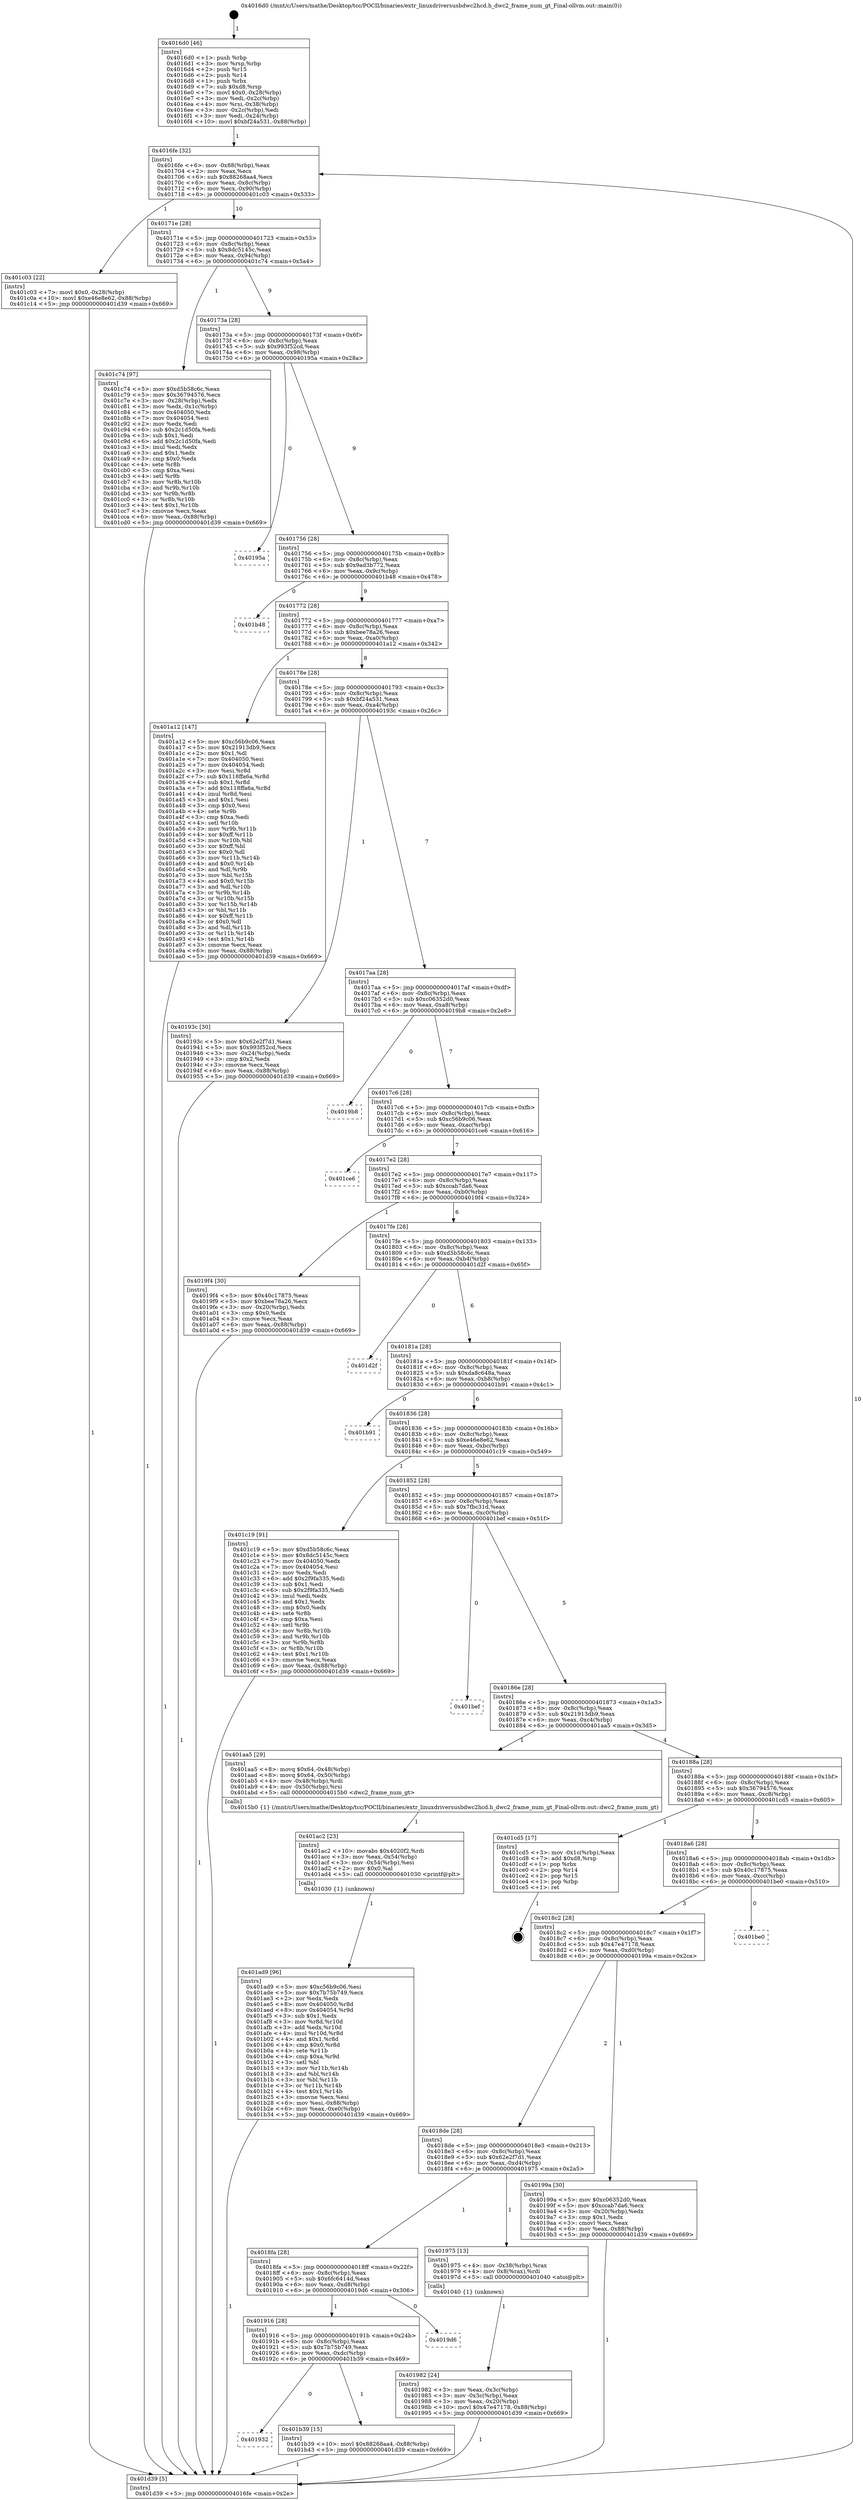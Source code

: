 digraph "0x4016d0" {
  label = "0x4016d0 (/mnt/c/Users/mathe/Desktop/tcc/POCII/binaries/extr_linuxdriversusbdwc2hcd.h_dwc2_frame_num_gt_Final-ollvm.out::main(0))"
  labelloc = "t"
  node[shape=record]

  Entry [label="",width=0.3,height=0.3,shape=circle,fillcolor=black,style=filled]
  "0x4016fe" [label="{
     0x4016fe [32]\l
     | [instrs]\l
     &nbsp;&nbsp;0x4016fe \<+6\>: mov -0x88(%rbp),%eax\l
     &nbsp;&nbsp;0x401704 \<+2\>: mov %eax,%ecx\l
     &nbsp;&nbsp;0x401706 \<+6\>: sub $0x88268aa4,%ecx\l
     &nbsp;&nbsp;0x40170c \<+6\>: mov %eax,-0x8c(%rbp)\l
     &nbsp;&nbsp;0x401712 \<+6\>: mov %ecx,-0x90(%rbp)\l
     &nbsp;&nbsp;0x401718 \<+6\>: je 0000000000401c03 \<main+0x533\>\l
  }"]
  "0x401c03" [label="{
     0x401c03 [22]\l
     | [instrs]\l
     &nbsp;&nbsp;0x401c03 \<+7\>: movl $0x0,-0x28(%rbp)\l
     &nbsp;&nbsp;0x401c0a \<+10\>: movl $0xe46e8e62,-0x88(%rbp)\l
     &nbsp;&nbsp;0x401c14 \<+5\>: jmp 0000000000401d39 \<main+0x669\>\l
  }"]
  "0x40171e" [label="{
     0x40171e [28]\l
     | [instrs]\l
     &nbsp;&nbsp;0x40171e \<+5\>: jmp 0000000000401723 \<main+0x53\>\l
     &nbsp;&nbsp;0x401723 \<+6\>: mov -0x8c(%rbp),%eax\l
     &nbsp;&nbsp;0x401729 \<+5\>: sub $0x8dc5145c,%eax\l
     &nbsp;&nbsp;0x40172e \<+6\>: mov %eax,-0x94(%rbp)\l
     &nbsp;&nbsp;0x401734 \<+6\>: je 0000000000401c74 \<main+0x5a4\>\l
  }"]
  Exit [label="",width=0.3,height=0.3,shape=circle,fillcolor=black,style=filled,peripheries=2]
  "0x401c74" [label="{
     0x401c74 [97]\l
     | [instrs]\l
     &nbsp;&nbsp;0x401c74 \<+5\>: mov $0xd5b58c6c,%eax\l
     &nbsp;&nbsp;0x401c79 \<+5\>: mov $0x36794576,%ecx\l
     &nbsp;&nbsp;0x401c7e \<+3\>: mov -0x28(%rbp),%edx\l
     &nbsp;&nbsp;0x401c81 \<+3\>: mov %edx,-0x1c(%rbp)\l
     &nbsp;&nbsp;0x401c84 \<+7\>: mov 0x404050,%edx\l
     &nbsp;&nbsp;0x401c8b \<+7\>: mov 0x404054,%esi\l
     &nbsp;&nbsp;0x401c92 \<+2\>: mov %edx,%edi\l
     &nbsp;&nbsp;0x401c94 \<+6\>: sub $0x2c1d50fa,%edi\l
     &nbsp;&nbsp;0x401c9a \<+3\>: sub $0x1,%edi\l
     &nbsp;&nbsp;0x401c9d \<+6\>: add $0x2c1d50fa,%edi\l
     &nbsp;&nbsp;0x401ca3 \<+3\>: imul %edi,%edx\l
     &nbsp;&nbsp;0x401ca6 \<+3\>: and $0x1,%edx\l
     &nbsp;&nbsp;0x401ca9 \<+3\>: cmp $0x0,%edx\l
     &nbsp;&nbsp;0x401cac \<+4\>: sete %r8b\l
     &nbsp;&nbsp;0x401cb0 \<+3\>: cmp $0xa,%esi\l
     &nbsp;&nbsp;0x401cb3 \<+4\>: setl %r9b\l
     &nbsp;&nbsp;0x401cb7 \<+3\>: mov %r8b,%r10b\l
     &nbsp;&nbsp;0x401cba \<+3\>: and %r9b,%r10b\l
     &nbsp;&nbsp;0x401cbd \<+3\>: xor %r9b,%r8b\l
     &nbsp;&nbsp;0x401cc0 \<+3\>: or %r8b,%r10b\l
     &nbsp;&nbsp;0x401cc3 \<+4\>: test $0x1,%r10b\l
     &nbsp;&nbsp;0x401cc7 \<+3\>: cmovne %ecx,%eax\l
     &nbsp;&nbsp;0x401cca \<+6\>: mov %eax,-0x88(%rbp)\l
     &nbsp;&nbsp;0x401cd0 \<+5\>: jmp 0000000000401d39 \<main+0x669\>\l
  }"]
  "0x40173a" [label="{
     0x40173a [28]\l
     | [instrs]\l
     &nbsp;&nbsp;0x40173a \<+5\>: jmp 000000000040173f \<main+0x6f\>\l
     &nbsp;&nbsp;0x40173f \<+6\>: mov -0x8c(%rbp),%eax\l
     &nbsp;&nbsp;0x401745 \<+5\>: sub $0x993f52cd,%eax\l
     &nbsp;&nbsp;0x40174a \<+6\>: mov %eax,-0x98(%rbp)\l
     &nbsp;&nbsp;0x401750 \<+6\>: je 000000000040195a \<main+0x28a\>\l
  }"]
  "0x401932" [label="{
     0x401932\l
  }", style=dashed]
  "0x40195a" [label="{
     0x40195a\l
  }", style=dashed]
  "0x401756" [label="{
     0x401756 [28]\l
     | [instrs]\l
     &nbsp;&nbsp;0x401756 \<+5\>: jmp 000000000040175b \<main+0x8b\>\l
     &nbsp;&nbsp;0x40175b \<+6\>: mov -0x8c(%rbp),%eax\l
     &nbsp;&nbsp;0x401761 \<+5\>: sub $0x9ad3b772,%eax\l
     &nbsp;&nbsp;0x401766 \<+6\>: mov %eax,-0x9c(%rbp)\l
     &nbsp;&nbsp;0x40176c \<+6\>: je 0000000000401b48 \<main+0x478\>\l
  }"]
  "0x401b39" [label="{
     0x401b39 [15]\l
     | [instrs]\l
     &nbsp;&nbsp;0x401b39 \<+10\>: movl $0x88268aa4,-0x88(%rbp)\l
     &nbsp;&nbsp;0x401b43 \<+5\>: jmp 0000000000401d39 \<main+0x669\>\l
  }"]
  "0x401b48" [label="{
     0x401b48\l
  }", style=dashed]
  "0x401772" [label="{
     0x401772 [28]\l
     | [instrs]\l
     &nbsp;&nbsp;0x401772 \<+5\>: jmp 0000000000401777 \<main+0xa7\>\l
     &nbsp;&nbsp;0x401777 \<+6\>: mov -0x8c(%rbp),%eax\l
     &nbsp;&nbsp;0x40177d \<+5\>: sub $0xbee78a26,%eax\l
     &nbsp;&nbsp;0x401782 \<+6\>: mov %eax,-0xa0(%rbp)\l
     &nbsp;&nbsp;0x401788 \<+6\>: je 0000000000401a12 \<main+0x342\>\l
  }"]
  "0x401916" [label="{
     0x401916 [28]\l
     | [instrs]\l
     &nbsp;&nbsp;0x401916 \<+5\>: jmp 000000000040191b \<main+0x24b\>\l
     &nbsp;&nbsp;0x40191b \<+6\>: mov -0x8c(%rbp),%eax\l
     &nbsp;&nbsp;0x401921 \<+5\>: sub $0x7b75b749,%eax\l
     &nbsp;&nbsp;0x401926 \<+6\>: mov %eax,-0xdc(%rbp)\l
     &nbsp;&nbsp;0x40192c \<+6\>: je 0000000000401b39 \<main+0x469\>\l
  }"]
  "0x401a12" [label="{
     0x401a12 [147]\l
     | [instrs]\l
     &nbsp;&nbsp;0x401a12 \<+5\>: mov $0xc56b9c06,%eax\l
     &nbsp;&nbsp;0x401a17 \<+5\>: mov $0x21913db9,%ecx\l
     &nbsp;&nbsp;0x401a1c \<+2\>: mov $0x1,%dl\l
     &nbsp;&nbsp;0x401a1e \<+7\>: mov 0x404050,%esi\l
     &nbsp;&nbsp;0x401a25 \<+7\>: mov 0x404054,%edi\l
     &nbsp;&nbsp;0x401a2c \<+3\>: mov %esi,%r8d\l
     &nbsp;&nbsp;0x401a2f \<+7\>: sub $0x118ffa6a,%r8d\l
     &nbsp;&nbsp;0x401a36 \<+4\>: sub $0x1,%r8d\l
     &nbsp;&nbsp;0x401a3a \<+7\>: add $0x118ffa6a,%r8d\l
     &nbsp;&nbsp;0x401a41 \<+4\>: imul %r8d,%esi\l
     &nbsp;&nbsp;0x401a45 \<+3\>: and $0x1,%esi\l
     &nbsp;&nbsp;0x401a48 \<+3\>: cmp $0x0,%esi\l
     &nbsp;&nbsp;0x401a4b \<+4\>: sete %r9b\l
     &nbsp;&nbsp;0x401a4f \<+3\>: cmp $0xa,%edi\l
     &nbsp;&nbsp;0x401a52 \<+4\>: setl %r10b\l
     &nbsp;&nbsp;0x401a56 \<+3\>: mov %r9b,%r11b\l
     &nbsp;&nbsp;0x401a59 \<+4\>: xor $0xff,%r11b\l
     &nbsp;&nbsp;0x401a5d \<+3\>: mov %r10b,%bl\l
     &nbsp;&nbsp;0x401a60 \<+3\>: xor $0xff,%bl\l
     &nbsp;&nbsp;0x401a63 \<+3\>: xor $0x0,%dl\l
     &nbsp;&nbsp;0x401a66 \<+3\>: mov %r11b,%r14b\l
     &nbsp;&nbsp;0x401a69 \<+4\>: and $0x0,%r14b\l
     &nbsp;&nbsp;0x401a6d \<+3\>: and %dl,%r9b\l
     &nbsp;&nbsp;0x401a70 \<+3\>: mov %bl,%r15b\l
     &nbsp;&nbsp;0x401a73 \<+4\>: and $0x0,%r15b\l
     &nbsp;&nbsp;0x401a77 \<+3\>: and %dl,%r10b\l
     &nbsp;&nbsp;0x401a7a \<+3\>: or %r9b,%r14b\l
     &nbsp;&nbsp;0x401a7d \<+3\>: or %r10b,%r15b\l
     &nbsp;&nbsp;0x401a80 \<+3\>: xor %r15b,%r14b\l
     &nbsp;&nbsp;0x401a83 \<+3\>: or %bl,%r11b\l
     &nbsp;&nbsp;0x401a86 \<+4\>: xor $0xff,%r11b\l
     &nbsp;&nbsp;0x401a8a \<+3\>: or $0x0,%dl\l
     &nbsp;&nbsp;0x401a8d \<+3\>: and %dl,%r11b\l
     &nbsp;&nbsp;0x401a90 \<+3\>: or %r11b,%r14b\l
     &nbsp;&nbsp;0x401a93 \<+4\>: test $0x1,%r14b\l
     &nbsp;&nbsp;0x401a97 \<+3\>: cmovne %ecx,%eax\l
     &nbsp;&nbsp;0x401a9a \<+6\>: mov %eax,-0x88(%rbp)\l
     &nbsp;&nbsp;0x401aa0 \<+5\>: jmp 0000000000401d39 \<main+0x669\>\l
  }"]
  "0x40178e" [label="{
     0x40178e [28]\l
     | [instrs]\l
     &nbsp;&nbsp;0x40178e \<+5\>: jmp 0000000000401793 \<main+0xc3\>\l
     &nbsp;&nbsp;0x401793 \<+6\>: mov -0x8c(%rbp),%eax\l
     &nbsp;&nbsp;0x401799 \<+5\>: sub $0xbf24a531,%eax\l
     &nbsp;&nbsp;0x40179e \<+6\>: mov %eax,-0xa4(%rbp)\l
     &nbsp;&nbsp;0x4017a4 \<+6\>: je 000000000040193c \<main+0x26c\>\l
  }"]
  "0x4019d6" [label="{
     0x4019d6\l
  }", style=dashed]
  "0x40193c" [label="{
     0x40193c [30]\l
     | [instrs]\l
     &nbsp;&nbsp;0x40193c \<+5\>: mov $0x62e2f7d1,%eax\l
     &nbsp;&nbsp;0x401941 \<+5\>: mov $0x993f52cd,%ecx\l
     &nbsp;&nbsp;0x401946 \<+3\>: mov -0x24(%rbp),%edx\l
     &nbsp;&nbsp;0x401949 \<+3\>: cmp $0x2,%edx\l
     &nbsp;&nbsp;0x40194c \<+3\>: cmovne %ecx,%eax\l
     &nbsp;&nbsp;0x40194f \<+6\>: mov %eax,-0x88(%rbp)\l
     &nbsp;&nbsp;0x401955 \<+5\>: jmp 0000000000401d39 \<main+0x669\>\l
  }"]
  "0x4017aa" [label="{
     0x4017aa [28]\l
     | [instrs]\l
     &nbsp;&nbsp;0x4017aa \<+5\>: jmp 00000000004017af \<main+0xdf\>\l
     &nbsp;&nbsp;0x4017af \<+6\>: mov -0x8c(%rbp),%eax\l
     &nbsp;&nbsp;0x4017b5 \<+5\>: sub $0xc06352d0,%eax\l
     &nbsp;&nbsp;0x4017ba \<+6\>: mov %eax,-0xa8(%rbp)\l
     &nbsp;&nbsp;0x4017c0 \<+6\>: je 00000000004019b8 \<main+0x2e8\>\l
  }"]
  "0x401d39" [label="{
     0x401d39 [5]\l
     | [instrs]\l
     &nbsp;&nbsp;0x401d39 \<+5\>: jmp 00000000004016fe \<main+0x2e\>\l
  }"]
  "0x4016d0" [label="{
     0x4016d0 [46]\l
     | [instrs]\l
     &nbsp;&nbsp;0x4016d0 \<+1\>: push %rbp\l
     &nbsp;&nbsp;0x4016d1 \<+3\>: mov %rsp,%rbp\l
     &nbsp;&nbsp;0x4016d4 \<+2\>: push %r15\l
     &nbsp;&nbsp;0x4016d6 \<+2\>: push %r14\l
     &nbsp;&nbsp;0x4016d8 \<+1\>: push %rbx\l
     &nbsp;&nbsp;0x4016d9 \<+7\>: sub $0xd8,%rsp\l
     &nbsp;&nbsp;0x4016e0 \<+7\>: movl $0x0,-0x28(%rbp)\l
     &nbsp;&nbsp;0x4016e7 \<+3\>: mov %edi,-0x2c(%rbp)\l
     &nbsp;&nbsp;0x4016ea \<+4\>: mov %rsi,-0x38(%rbp)\l
     &nbsp;&nbsp;0x4016ee \<+3\>: mov -0x2c(%rbp),%edi\l
     &nbsp;&nbsp;0x4016f1 \<+3\>: mov %edi,-0x24(%rbp)\l
     &nbsp;&nbsp;0x4016f4 \<+10\>: movl $0xbf24a531,-0x88(%rbp)\l
  }"]
  "0x401ad9" [label="{
     0x401ad9 [96]\l
     | [instrs]\l
     &nbsp;&nbsp;0x401ad9 \<+5\>: mov $0xc56b9c06,%esi\l
     &nbsp;&nbsp;0x401ade \<+5\>: mov $0x7b75b749,%ecx\l
     &nbsp;&nbsp;0x401ae3 \<+2\>: xor %edx,%edx\l
     &nbsp;&nbsp;0x401ae5 \<+8\>: mov 0x404050,%r8d\l
     &nbsp;&nbsp;0x401aed \<+8\>: mov 0x404054,%r9d\l
     &nbsp;&nbsp;0x401af5 \<+3\>: sub $0x1,%edx\l
     &nbsp;&nbsp;0x401af8 \<+3\>: mov %r8d,%r10d\l
     &nbsp;&nbsp;0x401afb \<+3\>: add %edx,%r10d\l
     &nbsp;&nbsp;0x401afe \<+4\>: imul %r10d,%r8d\l
     &nbsp;&nbsp;0x401b02 \<+4\>: and $0x1,%r8d\l
     &nbsp;&nbsp;0x401b06 \<+4\>: cmp $0x0,%r8d\l
     &nbsp;&nbsp;0x401b0a \<+4\>: sete %r11b\l
     &nbsp;&nbsp;0x401b0e \<+4\>: cmp $0xa,%r9d\l
     &nbsp;&nbsp;0x401b12 \<+3\>: setl %bl\l
     &nbsp;&nbsp;0x401b15 \<+3\>: mov %r11b,%r14b\l
     &nbsp;&nbsp;0x401b18 \<+3\>: and %bl,%r14b\l
     &nbsp;&nbsp;0x401b1b \<+3\>: xor %bl,%r11b\l
     &nbsp;&nbsp;0x401b1e \<+3\>: or %r11b,%r14b\l
     &nbsp;&nbsp;0x401b21 \<+4\>: test $0x1,%r14b\l
     &nbsp;&nbsp;0x401b25 \<+3\>: cmovne %ecx,%esi\l
     &nbsp;&nbsp;0x401b28 \<+6\>: mov %esi,-0x88(%rbp)\l
     &nbsp;&nbsp;0x401b2e \<+6\>: mov %eax,-0xe0(%rbp)\l
     &nbsp;&nbsp;0x401b34 \<+5\>: jmp 0000000000401d39 \<main+0x669\>\l
  }"]
  "0x4019b8" [label="{
     0x4019b8\l
  }", style=dashed]
  "0x4017c6" [label="{
     0x4017c6 [28]\l
     | [instrs]\l
     &nbsp;&nbsp;0x4017c6 \<+5\>: jmp 00000000004017cb \<main+0xfb\>\l
     &nbsp;&nbsp;0x4017cb \<+6\>: mov -0x8c(%rbp),%eax\l
     &nbsp;&nbsp;0x4017d1 \<+5\>: sub $0xc56b9c06,%eax\l
     &nbsp;&nbsp;0x4017d6 \<+6\>: mov %eax,-0xac(%rbp)\l
     &nbsp;&nbsp;0x4017dc \<+6\>: je 0000000000401ce6 \<main+0x616\>\l
  }"]
  "0x401ac2" [label="{
     0x401ac2 [23]\l
     | [instrs]\l
     &nbsp;&nbsp;0x401ac2 \<+10\>: movabs $0x4020f2,%rdi\l
     &nbsp;&nbsp;0x401acc \<+3\>: mov %eax,-0x54(%rbp)\l
     &nbsp;&nbsp;0x401acf \<+3\>: mov -0x54(%rbp),%esi\l
     &nbsp;&nbsp;0x401ad2 \<+2\>: mov $0x0,%al\l
     &nbsp;&nbsp;0x401ad4 \<+5\>: call 0000000000401030 \<printf@plt\>\l
     | [calls]\l
     &nbsp;&nbsp;0x401030 \{1\} (unknown)\l
  }"]
  "0x401ce6" [label="{
     0x401ce6\l
  }", style=dashed]
  "0x4017e2" [label="{
     0x4017e2 [28]\l
     | [instrs]\l
     &nbsp;&nbsp;0x4017e2 \<+5\>: jmp 00000000004017e7 \<main+0x117\>\l
     &nbsp;&nbsp;0x4017e7 \<+6\>: mov -0x8c(%rbp),%eax\l
     &nbsp;&nbsp;0x4017ed \<+5\>: sub $0xccab7da6,%eax\l
     &nbsp;&nbsp;0x4017f2 \<+6\>: mov %eax,-0xb0(%rbp)\l
     &nbsp;&nbsp;0x4017f8 \<+6\>: je 00000000004019f4 \<main+0x324\>\l
  }"]
  "0x401982" [label="{
     0x401982 [24]\l
     | [instrs]\l
     &nbsp;&nbsp;0x401982 \<+3\>: mov %eax,-0x3c(%rbp)\l
     &nbsp;&nbsp;0x401985 \<+3\>: mov -0x3c(%rbp),%eax\l
     &nbsp;&nbsp;0x401988 \<+3\>: mov %eax,-0x20(%rbp)\l
     &nbsp;&nbsp;0x40198b \<+10\>: movl $0x47e47178,-0x88(%rbp)\l
     &nbsp;&nbsp;0x401995 \<+5\>: jmp 0000000000401d39 \<main+0x669\>\l
  }"]
  "0x4019f4" [label="{
     0x4019f4 [30]\l
     | [instrs]\l
     &nbsp;&nbsp;0x4019f4 \<+5\>: mov $0x40c17875,%eax\l
     &nbsp;&nbsp;0x4019f9 \<+5\>: mov $0xbee78a26,%ecx\l
     &nbsp;&nbsp;0x4019fe \<+3\>: mov -0x20(%rbp),%edx\l
     &nbsp;&nbsp;0x401a01 \<+3\>: cmp $0x0,%edx\l
     &nbsp;&nbsp;0x401a04 \<+3\>: cmove %ecx,%eax\l
     &nbsp;&nbsp;0x401a07 \<+6\>: mov %eax,-0x88(%rbp)\l
     &nbsp;&nbsp;0x401a0d \<+5\>: jmp 0000000000401d39 \<main+0x669\>\l
  }"]
  "0x4017fe" [label="{
     0x4017fe [28]\l
     | [instrs]\l
     &nbsp;&nbsp;0x4017fe \<+5\>: jmp 0000000000401803 \<main+0x133\>\l
     &nbsp;&nbsp;0x401803 \<+6\>: mov -0x8c(%rbp),%eax\l
     &nbsp;&nbsp;0x401809 \<+5\>: sub $0xd5b58c6c,%eax\l
     &nbsp;&nbsp;0x40180e \<+6\>: mov %eax,-0xb4(%rbp)\l
     &nbsp;&nbsp;0x401814 \<+6\>: je 0000000000401d2f \<main+0x65f\>\l
  }"]
  "0x4018fa" [label="{
     0x4018fa [28]\l
     | [instrs]\l
     &nbsp;&nbsp;0x4018fa \<+5\>: jmp 00000000004018ff \<main+0x22f\>\l
     &nbsp;&nbsp;0x4018ff \<+6\>: mov -0x8c(%rbp),%eax\l
     &nbsp;&nbsp;0x401905 \<+5\>: sub $0x6fc6414d,%eax\l
     &nbsp;&nbsp;0x40190a \<+6\>: mov %eax,-0xd8(%rbp)\l
     &nbsp;&nbsp;0x401910 \<+6\>: je 00000000004019d6 \<main+0x306\>\l
  }"]
  "0x401d2f" [label="{
     0x401d2f\l
  }", style=dashed]
  "0x40181a" [label="{
     0x40181a [28]\l
     | [instrs]\l
     &nbsp;&nbsp;0x40181a \<+5\>: jmp 000000000040181f \<main+0x14f\>\l
     &nbsp;&nbsp;0x40181f \<+6\>: mov -0x8c(%rbp),%eax\l
     &nbsp;&nbsp;0x401825 \<+5\>: sub $0xda8c648a,%eax\l
     &nbsp;&nbsp;0x40182a \<+6\>: mov %eax,-0xb8(%rbp)\l
     &nbsp;&nbsp;0x401830 \<+6\>: je 0000000000401b91 \<main+0x4c1\>\l
  }"]
  "0x401975" [label="{
     0x401975 [13]\l
     | [instrs]\l
     &nbsp;&nbsp;0x401975 \<+4\>: mov -0x38(%rbp),%rax\l
     &nbsp;&nbsp;0x401979 \<+4\>: mov 0x8(%rax),%rdi\l
     &nbsp;&nbsp;0x40197d \<+5\>: call 0000000000401040 \<atoi@plt\>\l
     | [calls]\l
     &nbsp;&nbsp;0x401040 \{1\} (unknown)\l
  }"]
  "0x401b91" [label="{
     0x401b91\l
  }", style=dashed]
  "0x401836" [label="{
     0x401836 [28]\l
     | [instrs]\l
     &nbsp;&nbsp;0x401836 \<+5\>: jmp 000000000040183b \<main+0x16b\>\l
     &nbsp;&nbsp;0x40183b \<+6\>: mov -0x8c(%rbp),%eax\l
     &nbsp;&nbsp;0x401841 \<+5\>: sub $0xe46e8e62,%eax\l
     &nbsp;&nbsp;0x401846 \<+6\>: mov %eax,-0xbc(%rbp)\l
     &nbsp;&nbsp;0x40184c \<+6\>: je 0000000000401c19 \<main+0x549\>\l
  }"]
  "0x4018de" [label="{
     0x4018de [28]\l
     | [instrs]\l
     &nbsp;&nbsp;0x4018de \<+5\>: jmp 00000000004018e3 \<main+0x213\>\l
     &nbsp;&nbsp;0x4018e3 \<+6\>: mov -0x8c(%rbp),%eax\l
     &nbsp;&nbsp;0x4018e9 \<+5\>: sub $0x62e2f7d1,%eax\l
     &nbsp;&nbsp;0x4018ee \<+6\>: mov %eax,-0xd4(%rbp)\l
     &nbsp;&nbsp;0x4018f4 \<+6\>: je 0000000000401975 \<main+0x2a5\>\l
  }"]
  "0x401c19" [label="{
     0x401c19 [91]\l
     | [instrs]\l
     &nbsp;&nbsp;0x401c19 \<+5\>: mov $0xd5b58c6c,%eax\l
     &nbsp;&nbsp;0x401c1e \<+5\>: mov $0x8dc5145c,%ecx\l
     &nbsp;&nbsp;0x401c23 \<+7\>: mov 0x404050,%edx\l
     &nbsp;&nbsp;0x401c2a \<+7\>: mov 0x404054,%esi\l
     &nbsp;&nbsp;0x401c31 \<+2\>: mov %edx,%edi\l
     &nbsp;&nbsp;0x401c33 \<+6\>: add $0x2f9fa335,%edi\l
     &nbsp;&nbsp;0x401c39 \<+3\>: sub $0x1,%edi\l
     &nbsp;&nbsp;0x401c3c \<+6\>: sub $0x2f9fa335,%edi\l
     &nbsp;&nbsp;0x401c42 \<+3\>: imul %edi,%edx\l
     &nbsp;&nbsp;0x401c45 \<+3\>: and $0x1,%edx\l
     &nbsp;&nbsp;0x401c48 \<+3\>: cmp $0x0,%edx\l
     &nbsp;&nbsp;0x401c4b \<+4\>: sete %r8b\l
     &nbsp;&nbsp;0x401c4f \<+3\>: cmp $0xa,%esi\l
     &nbsp;&nbsp;0x401c52 \<+4\>: setl %r9b\l
     &nbsp;&nbsp;0x401c56 \<+3\>: mov %r8b,%r10b\l
     &nbsp;&nbsp;0x401c59 \<+3\>: and %r9b,%r10b\l
     &nbsp;&nbsp;0x401c5c \<+3\>: xor %r9b,%r8b\l
     &nbsp;&nbsp;0x401c5f \<+3\>: or %r8b,%r10b\l
     &nbsp;&nbsp;0x401c62 \<+4\>: test $0x1,%r10b\l
     &nbsp;&nbsp;0x401c66 \<+3\>: cmovne %ecx,%eax\l
     &nbsp;&nbsp;0x401c69 \<+6\>: mov %eax,-0x88(%rbp)\l
     &nbsp;&nbsp;0x401c6f \<+5\>: jmp 0000000000401d39 \<main+0x669\>\l
  }"]
  "0x401852" [label="{
     0x401852 [28]\l
     | [instrs]\l
     &nbsp;&nbsp;0x401852 \<+5\>: jmp 0000000000401857 \<main+0x187\>\l
     &nbsp;&nbsp;0x401857 \<+6\>: mov -0x8c(%rbp),%eax\l
     &nbsp;&nbsp;0x40185d \<+5\>: sub $0x7fbc31d,%eax\l
     &nbsp;&nbsp;0x401862 \<+6\>: mov %eax,-0xc0(%rbp)\l
     &nbsp;&nbsp;0x401868 \<+6\>: je 0000000000401bef \<main+0x51f\>\l
  }"]
  "0x40199a" [label="{
     0x40199a [30]\l
     | [instrs]\l
     &nbsp;&nbsp;0x40199a \<+5\>: mov $0xc06352d0,%eax\l
     &nbsp;&nbsp;0x40199f \<+5\>: mov $0xccab7da6,%ecx\l
     &nbsp;&nbsp;0x4019a4 \<+3\>: mov -0x20(%rbp),%edx\l
     &nbsp;&nbsp;0x4019a7 \<+3\>: cmp $0x1,%edx\l
     &nbsp;&nbsp;0x4019aa \<+3\>: cmovl %ecx,%eax\l
     &nbsp;&nbsp;0x4019ad \<+6\>: mov %eax,-0x88(%rbp)\l
     &nbsp;&nbsp;0x4019b3 \<+5\>: jmp 0000000000401d39 \<main+0x669\>\l
  }"]
  "0x401bef" [label="{
     0x401bef\l
  }", style=dashed]
  "0x40186e" [label="{
     0x40186e [28]\l
     | [instrs]\l
     &nbsp;&nbsp;0x40186e \<+5\>: jmp 0000000000401873 \<main+0x1a3\>\l
     &nbsp;&nbsp;0x401873 \<+6\>: mov -0x8c(%rbp),%eax\l
     &nbsp;&nbsp;0x401879 \<+5\>: sub $0x21913db9,%eax\l
     &nbsp;&nbsp;0x40187e \<+6\>: mov %eax,-0xc4(%rbp)\l
     &nbsp;&nbsp;0x401884 \<+6\>: je 0000000000401aa5 \<main+0x3d5\>\l
  }"]
  "0x4018c2" [label="{
     0x4018c2 [28]\l
     | [instrs]\l
     &nbsp;&nbsp;0x4018c2 \<+5\>: jmp 00000000004018c7 \<main+0x1f7\>\l
     &nbsp;&nbsp;0x4018c7 \<+6\>: mov -0x8c(%rbp),%eax\l
     &nbsp;&nbsp;0x4018cd \<+5\>: sub $0x47e47178,%eax\l
     &nbsp;&nbsp;0x4018d2 \<+6\>: mov %eax,-0xd0(%rbp)\l
     &nbsp;&nbsp;0x4018d8 \<+6\>: je 000000000040199a \<main+0x2ca\>\l
  }"]
  "0x401aa5" [label="{
     0x401aa5 [29]\l
     | [instrs]\l
     &nbsp;&nbsp;0x401aa5 \<+8\>: movq $0x64,-0x48(%rbp)\l
     &nbsp;&nbsp;0x401aad \<+8\>: movq $0x64,-0x50(%rbp)\l
     &nbsp;&nbsp;0x401ab5 \<+4\>: mov -0x48(%rbp),%rdi\l
     &nbsp;&nbsp;0x401ab9 \<+4\>: mov -0x50(%rbp),%rsi\l
     &nbsp;&nbsp;0x401abd \<+5\>: call 00000000004015b0 \<dwc2_frame_num_gt\>\l
     | [calls]\l
     &nbsp;&nbsp;0x4015b0 \{1\} (/mnt/c/Users/mathe/Desktop/tcc/POCII/binaries/extr_linuxdriversusbdwc2hcd.h_dwc2_frame_num_gt_Final-ollvm.out::dwc2_frame_num_gt)\l
  }"]
  "0x40188a" [label="{
     0x40188a [28]\l
     | [instrs]\l
     &nbsp;&nbsp;0x40188a \<+5\>: jmp 000000000040188f \<main+0x1bf\>\l
     &nbsp;&nbsp;0x40188f \<+6\>: mov -0x8c(%rbp),%eax\l
     &nbsp;&nbsp;0x401895 \<+5\>: sub $0x36794576,%eax\l
     &nbsp;&nbsp;0x40189a \<+6\>: mov %eax,-0xc8(%rbp)\l
     &nbsp;&nbsp;0x4018a0 \<+6\>: je 0000000000401cd5 \<main+0x605\>\l
  }"]
  "0x401be0" [label="{
     0x401be0\l
  }", style=dashed]
  "0x401cd5" [label="{
     0x401cd5 [17]\l
     | [instrs]\l
     &nbsp;&nbsp;0x401cd5 \<+3\>: mov -0x1c(%rbp),%eax\l
     &nbsp;&nbsp;0x401cd8 \<+7\>: add $0xd8,%rsp\l
     &nbsp;&nbsp;0x401cdf \<+1\>: pop %rbx\l
     &nbsp;&nbsp;0x401ce0 \<+2\>: pop %r14\l
     &nbsp;&nbsp;0x401ce2 \<+2\>: pop %r15\l
     &nbsp;&nbsp;0x401ce4 \<+1\>: pop %rbp\l
     &nbsp;&nbsp;0x401ce5 \<+1\>: ret\l
  }"]
  "0x4018a6" [label="{
     0x4018a6 [28]\l
     | [instrs]\l
     &nbsp;&nbsp;0x4018a6 \<+5\>: jmp 00000000004018ab \<main+0x1db\>\l
     &nbsp;&nbsp;0x4018ab \<+6\>: mov -0x8c(%rbp),%eax\l
     &nbsp;&nbsp;0x4018b1 \<+5\>: sub $0x40c17875,%eax\l
     &nbsp;&nbsp;0x4018b6 \<+6\>: mov %eax,-0xcc(%rbp)\l
     &nbsp;&nbsp;0x4018bc \<+6\>: je 0000000000401be0 \<main+0x510\>\l
  }"]
  Entry -> "0x4016d0" [label=" 1"]
  "0x4016fe" -> "0x401c03" [label=" 1"]
  "0x4016fe" -> "0x40171e" [label=" 10"]
  "0x401cd5" -> Exit [label=" 1"]
  "0x40171e" -> "0x401c74" [label=" 1"]
  "0x40171e" -> "0x40173a" [label=" 9"]
  "0x401c74" -> "0x401d39" [label=" 1"]
  "0x40173a" -> "0x40195a" [label=" 0"]
  "0x40173a" -> "0x401756" [label=" 9"]
  "0x401c19" -> "0x401d39" [label=" 1"]
  "0x401756" -> "0x401b48" [label=" 0"]
  "0x401756" -> "0x401772" [label=" 9"]
  "0x401c03" -> "0x401d39" [label=" 1"]
  "0x401772" -> "0x401a12" [label=" 1"]
  "0x401772" -> "0x40178e" [label=" 8"]
  "0x401916" -> "0x401932" [label=" 0"]
  "0x40178e" -> "0x40193c" [label=" 1"]
  "0x40178e" -> "0x4017aa" [label=" 7"]
  "0x40193c" -> "0x401d39" [label=" 1"]
  "0x4016d0" -> "0x4016fe" [label=" 1"]
  "0x401d39" -> "0x4016fe" [label=" 10"]
  "0x401916" -> "0x401b39" [label=" 1"]
  "0x4017aa" -> "0x4019b8" [label=" 0"]
  "0x4017aa" -> "0x4017c6" [label=" 7"]
  "0x4018fa" -> "0x401916" [label=" 1"]
  "0x4017c6" -> "0x401ce6" [label=" 0"]
  "0x4017c6" -> "0x4017e2" [label=" 7"]
  "0x4018fa" -> "0x4019d6" [label=" 0"]
  "0x4017e2" -> "0x4019f4" [label=" 1"]
  "0x4017e2" -> "0x4017fe" [label=" 6"]
  "0x401b39" -> "0x401d39" [label=" 1"]
  "0x4017fe" -> "0x401d2f" [label=" 0"]
  "0x4017fe" -> "0x40181a" [label=" 6"]
  "0x401ad9" -> "0x401d39" [label=" 1"]
  "0x40181a" -> "0x401b91" [label=" 0"]
  "0x40181a" -> "0x401836" [label=" 6"]
  "0x401ac2" -> "0x401ad9" [label=" 1"]
  "0x401836" -> "0x401c19" [label=" 1"]
  "0x401836" -> "0x401852" [label=" 5"]
  "0x401a12" -> "0x401d39" [label=" 1"]
  "0x401852" -> "0x401bef" [label=" 0"]
  "0x401852" -> "0x40186e" [label=" 5"]
  "0x4019f4" -> "0x401d39" [label=" 1"]
  "0x40186e" -> "0x401aa5" [label=" 1"]
  "0x40186e" -> "0x40188a" [label=" 4"]
  "0x401982" -> "0x401d39" [label=" 1"]
  "0x40188a" -> "0x401cd5" [label=" 1"]
  "0x40188a" -> "0x4018a6" [label=" 3"]
  "0x401975" -> "0x401982" [label=" 1"]
  "0x4018a6" -> "0x401be0" [label=" 0"]
  "0x4018a6" -> "0x4018c2" [label=" 3"]
  "0x40199a" -> "0x401d39" [label=" 1"]
  "0x4018c2" -> "0x40199a" [label=" 1"]
  "0x4018c2" -> "0x4018de" [label=" 2"]
  "0x401aa5" -> "0x401ac2" [label=" 1"]
  "0x4018de" -> "0x401975" [label=" 1"]
  "0x4018de" -> "0x4018fa" [label=" 1"]
}
